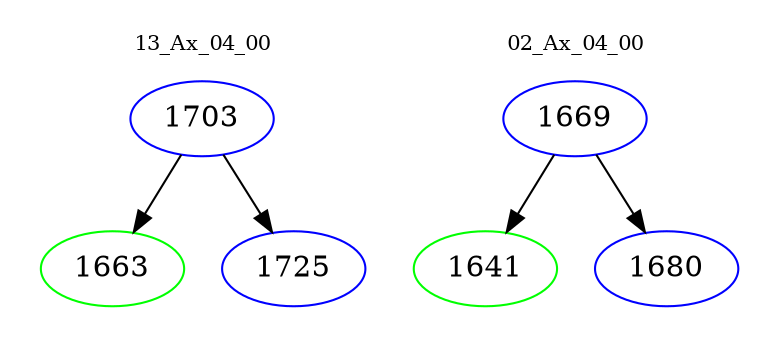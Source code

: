 digraph{
subgraph cluster_0 {
color = white
label = "13_Ax_04_00";
fontsize=10;
T0_1703 [label="1703", color="blue"]
T0_1703 -> T0_1663 [color="black"]
T0_1663 [label="1663", color="green"]
T0_1703 -> T0_1725 [color="black"]
T0_1725 [label="1725", color="blue"]
}
subgraph cluster_1 {
color = white
label = "02_Ax_04_00";
fontsize=10;
T1_1669 [label="1669", color="blue"]
T1_1669 -> T1_1641 [color="black"]
T1_1641 [label="1641", color="green"]
T1_1669 -> T1_1680 [color="black"]
T1_1680 [label="1680", color="blue"]
}
}
